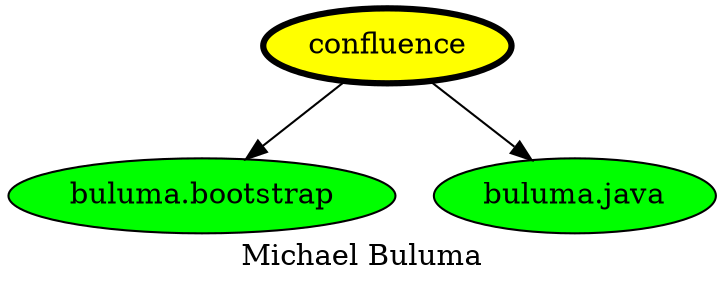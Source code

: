 digraph PhiloDilemma {
  label = "Michael Buluma" ;
  overlap=false
  {
    "confluence" [fillcolor=yellow style=filled penwidth=3]
    "buluma.bootstrap" [fillcolor=green style=filled]
    "buluma.java" [fillcolor=green style=filled]
  }
  "confluence" -> "buluma.bootstrap"
  "confluence" -> "buluma.java"
}
